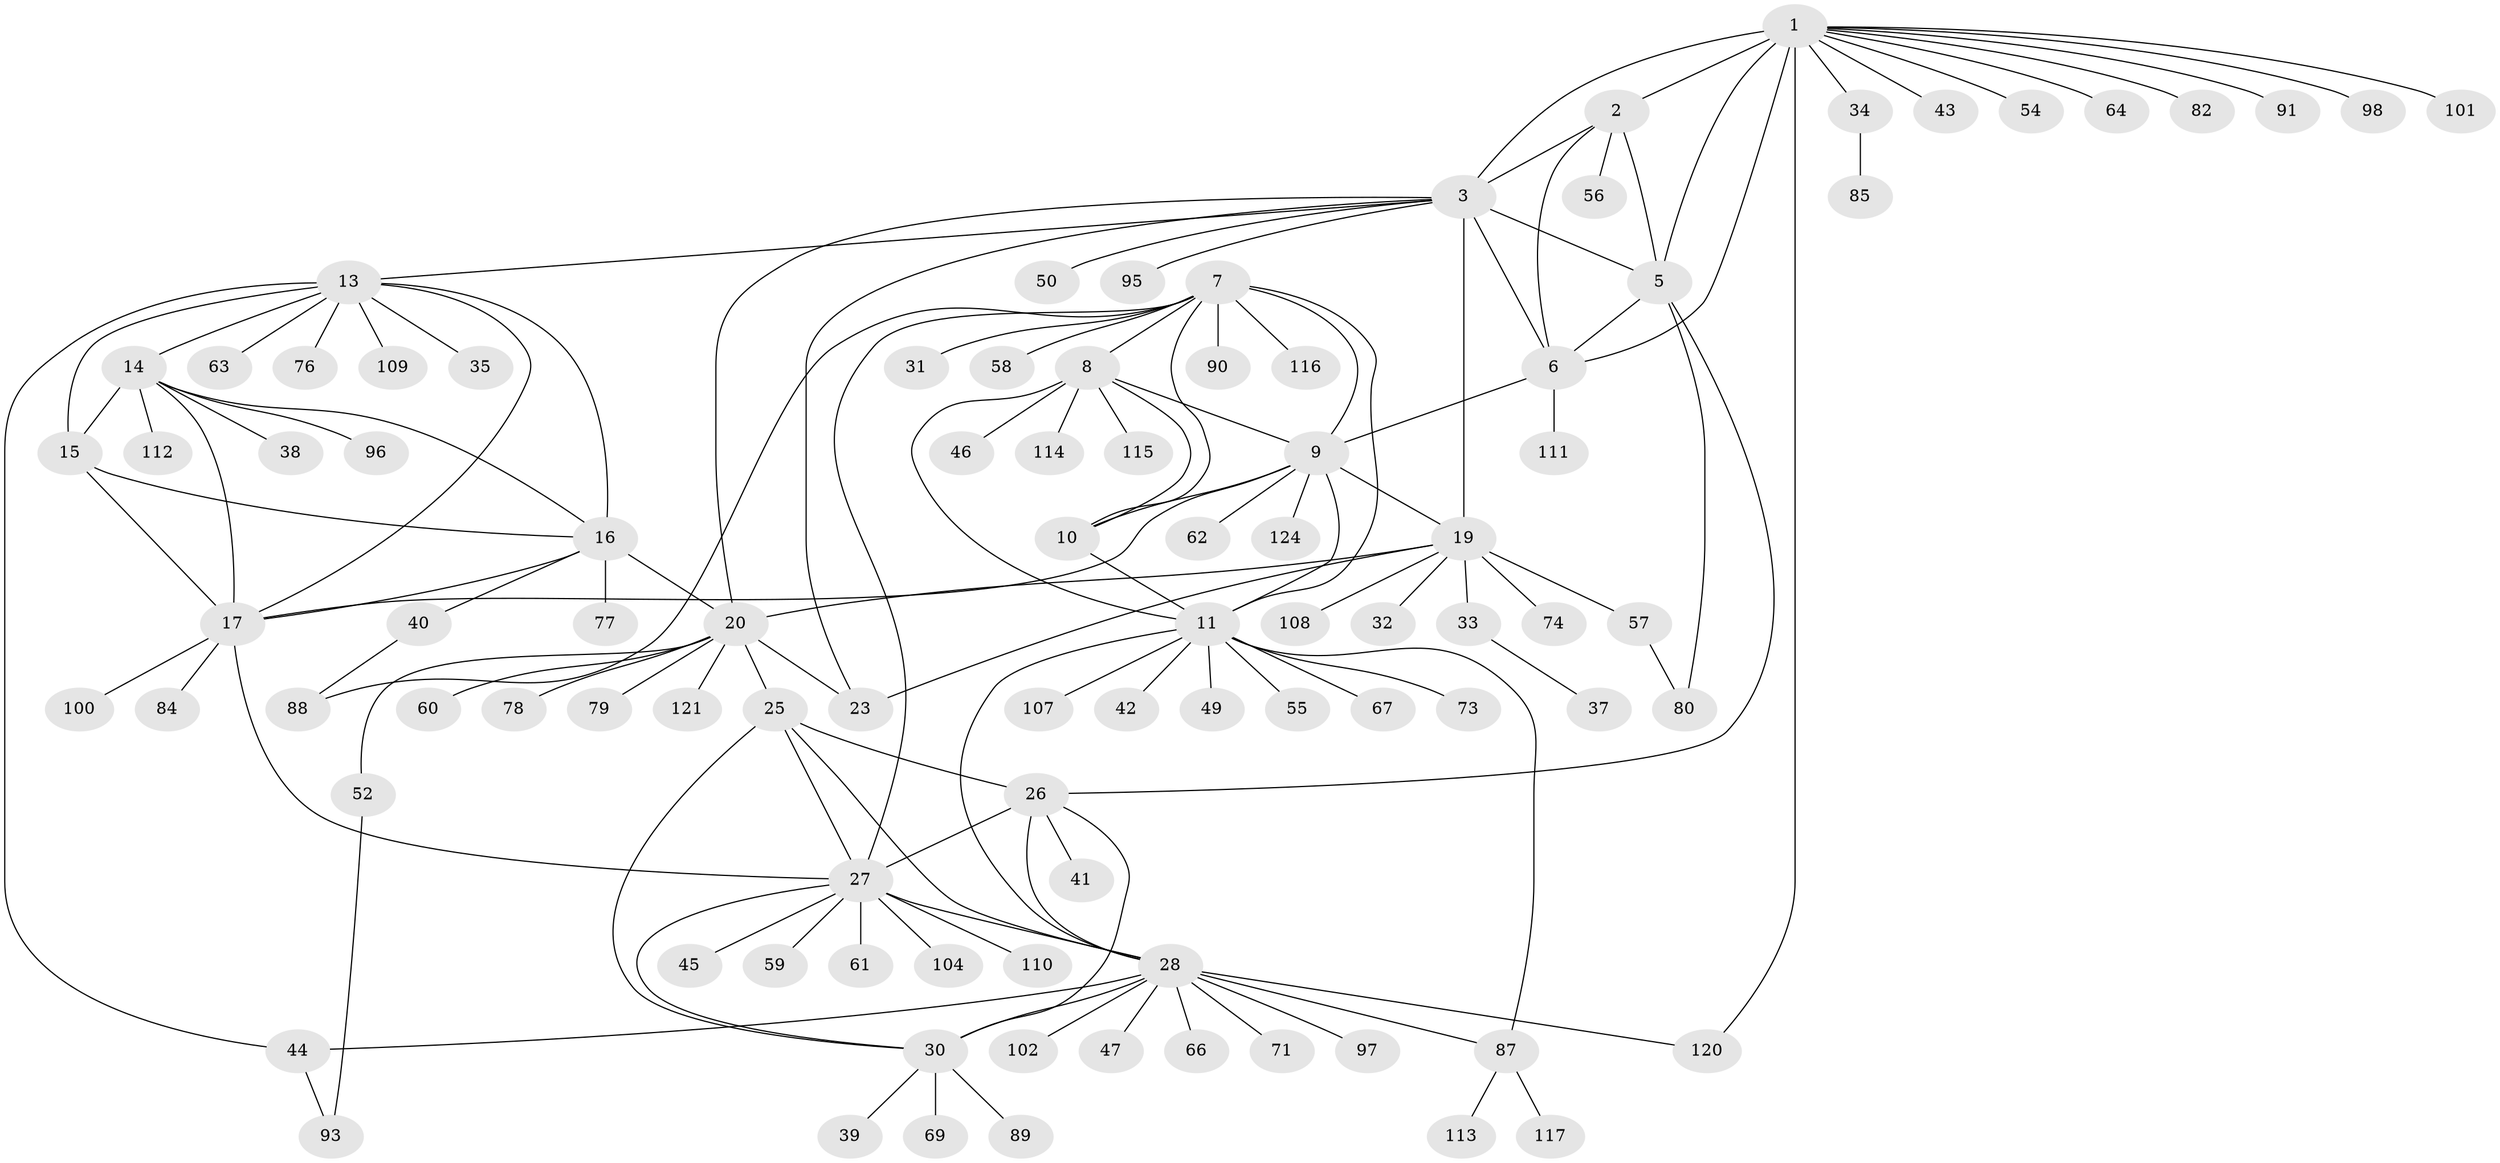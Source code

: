// original degree distribution, {8: 0.04838709677419355, 7: 0.04032258064516129, 9: 0.08064516129032258, 11: 0.008064516129032258, 6: 0.024193548387096774, 13: 0.016129032258064516, 5: 0.008064516129032258, 10: 0.016129032258064516, 1: 0.5967741935483871, 2: 0.12096774193548387, 3: 0.024193548387096774, 4: 0.016129032258064516}
// Generated by graph-tools (version 1.1) at 2025/42/03/06/25 10:42:15]
// undirected, 95 vertices, 134 edges
graph export_dot {
graph [start="1"]
  node [color=gray90,style=filled];
  1 [super="+4"];
  2 [super="+81"];
  3 [super="+24"];
  5 [super="+70"];
  6 [super="+48"];
  7 [super="+68"];
  8 [super="+92"];
  9 [super="+12"];
  10 [super="+103"];
  11 [super="+94"];
  13 [super="+18"];
  14 [super="+86"];
  15;
  16 [super="+75"];
  17 [super="+105"];
  19 [super="+22"];
  20 [super="+21"];
  23 [super="+122"];
  25 [super="+51"];
  26;
  27 [super="+72"];
  28 [super="+29"];
  30 [super="+36"];
  31;
  32;
  33;
  34;
  35;
  37;
  38;
  39;
  40 [super="+83"];
  41;
  42 [super="+53"];
  43;
  44 [super="+99"];
  45;
  46;
  47;
  49;
  50;
  52;
  54;
  55;
  56;
  57 [super="+123"];
  58;
  59;
  60;
  61;
  62 [super="+65"];
  63;
  64;
  66;
  67;
  69;
  71;
  73;
  74;
  76;
  77;
  78;
  79;
  80;
  82;
  84;
  85;
  87 [super="+106"];
  88;
  89;
  90;
  91;
  93;
  95;
  96;
  97;
  98;
  100;
  101;
  102;
  104;
  107;
  108 [super="+118"];
  109;
  110;
  111;
  112;
  113 [super="+119"];
  114;
  115;
  116;
  117;
  120;
  121;
  124;
  1 -- 2 [weight=2];
  1 -- 3 [weight=2];
  1 -- 5 [weight=2];
  1 -- 6 [weight=2];
  1 -- 34;
  1 -- 64;
  1 -- 120;
  1 -- 98;
  1 -- 101;
  1 -- 43;
  1 -- 82;
  1 -- 54;
  1 -- 91;
  2 -- 3;
  2 -- 5;
  2 -- 6;
  2 -- 56;
  3 -- 5;
  3 -- 6 [weight=2];
  3 -- 50;
  3 -- 95;
  3 -- 13;
  3 -- 19 [weight=2];
  3 -- 20 [weight=2];
  3 -- 23;
  5 -- 6;
  5 -- 26;
  5 -- 80;
  6 -- 9;
  6 -- 111;
  7 -- 8;
  7 -- 9 [weight=2];
  7 -- 10;
  7 -- 11;
  7 -- 31;
  7 -- 58;
  7 -- 90;
  7 -- 88;
  7 -- 27;
  7 -- 116;
  8 -- 9 [weight=2];
  8 -- 10;
  8 -- 11;
  8 -- 46;
  8 -- 114;
  8 -- 115;
  9 -- 10 [weight=2];
  9 -- 11 [weight=2];
  9 -- 17;
  9 -- 19;
  9 -- 124;
  9 -- 62;
  10 -- 11;
  11 -- 28;
  11 -- 42;
  11 -- 49;
  11 -- 55;
  11 -- 67;
  11 -- 73;
  11 -- 87;
  11 -- 107;
  13 -- 14 [weight=2];
  13 -- 15 [weight=2];
  13 -- 16 [weight=2];
  13 -- 17 [weight=2];
  13 -- 44;
  13 -- 63;
  13 -- 35;
  13 -- 76;
  13 -- 109;
  14 -- 15;
  14 -- 16;
  14 -- 17;
  14 -- 38;
  14 -- 96;
  14 -- 112;
  15 -- 16;
  15 -- 17;
  16 -- 17;
  16 -- 20;
  16 -- 40;
  16 -- 77;
  17 -- 27;
  17 -- 84;
  17 -- 100;
  19 -- 20 [weight=4];
  19 -- 23 [weight=2];
  19 -- 33;
  19 -- 108;
  19 -- 32;
  19 -- 74;
  19 -- 57;
  20 -- 23 [weight=2];
  20 -- 25;
  20 -- 78;
  20 -- 79;
  20 -- 52;
  20 -- 121;
  20 -- 60;
  25 -- 26;
  25 -- 27;
  25 -- 28 [weight=2];
  25 -- 30;
  26 -- 27;
  26 -- 28 [weight=2];
  26 -- 30;
  26 -- 41;
  27 -- 28 [weight=2];
  27 -- 30;
  27 -- 45;
  27 -- 59;
  27 -- 61;
  27 -- 104;
  27 -- 110;
  28 -- 30 [weight=2];
  28 -- 44;
  28 -- 66;
  28 -- 87;
  28 -- 120;
  28 -- 97;
  28 -- 102;
  28 -- 71;
  28 -- 47;
  30 -- 39;
  30 -- 69;
  30 -- 89;
  33 -- 37;
  34 -- 85;
  40 -- 88;
  44 -- 93;
  52 -- 93;
  57 -- 80;
  87 -- 117;
  87 -- 113;
}
